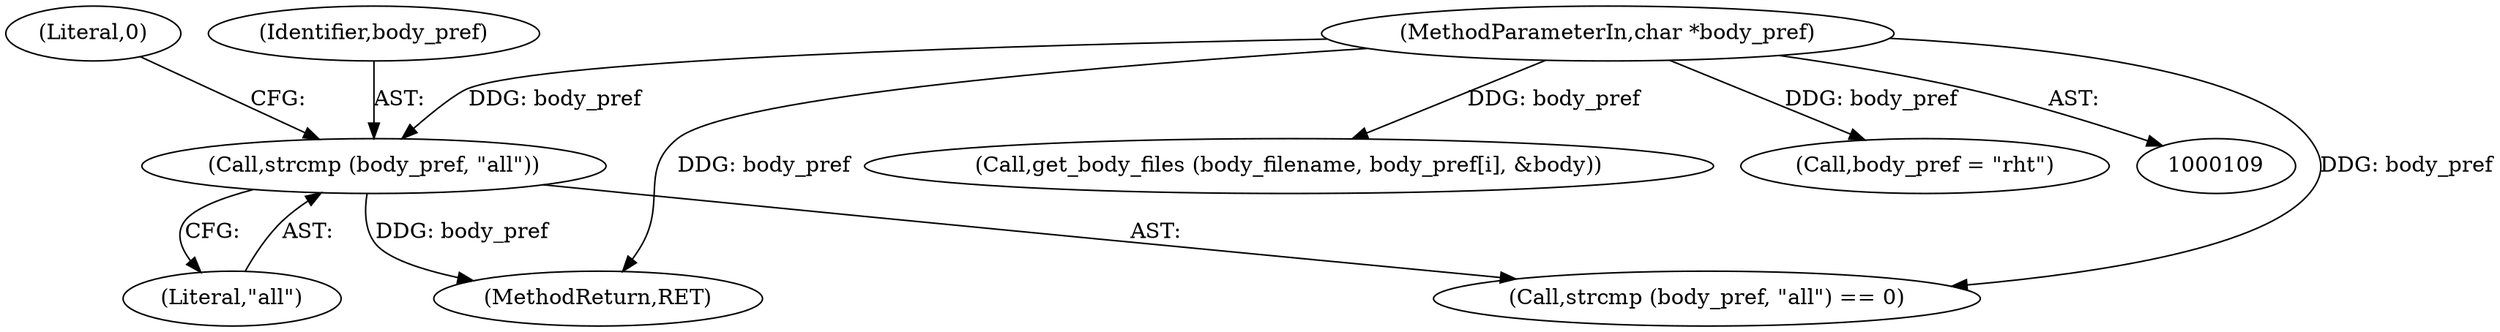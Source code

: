 digraph "0_tnef_8dccf79857ceeb7a6d3e42c1e762e7b865d5344d_1@API" {
"1000343" [label="(Call,strcmp (body_pref, \"all\"))"];
"1000113" [label="(MethodParameterIn,char *body_pref)"];
"1000113" [label="(MethodParameterIn,char *body_pref)"];
"1000343" [label="(Call,strcmp (body_pref, \"all\"))"];
"1000342" [label="(Call,strcmp (body_pref, \"all\") == 0)"];
"1000345" [label="(Literal,\"all\")"];
"1000364" [label="(Call,get_body_files (body_filename, body_pref[i], &body))"];
"1000448" [label="(MethodReturn,RET)"];
"1000351" [label="(Call,body_pref = \"rht\")"];
"1000344" [label="(Identifier,body_pref)"];
"1000346" [label="(Literal,0)"];
"1000343" -> "1000342"  [label="AST: "];
"1000343" -> "1000345"  [label="CFG: "];
"1000344" -> "1000343"  [label="AST: "];
"1000345" -> "1000343"  [label="AST: "];
"1000346" -> "1000343"  [label="CFG: "];
"1000343" -> "1000448"  [label="DDG: body_pref"];
"1000113" -> "1000343"  [label="DDG: body_pref"];
"1000113" -> "1000109"  [label="AST: "];
"1000113" -> "1000448"  [label="DDG: body_pref"];
"1000113" -> "1000342"  [label="DDG: body_pref"];
"1000113" -> "1000351"  [label="DDG: body_pref"];
"1000113" -> "1000364"  [label="DDG: body_pref"];
}
